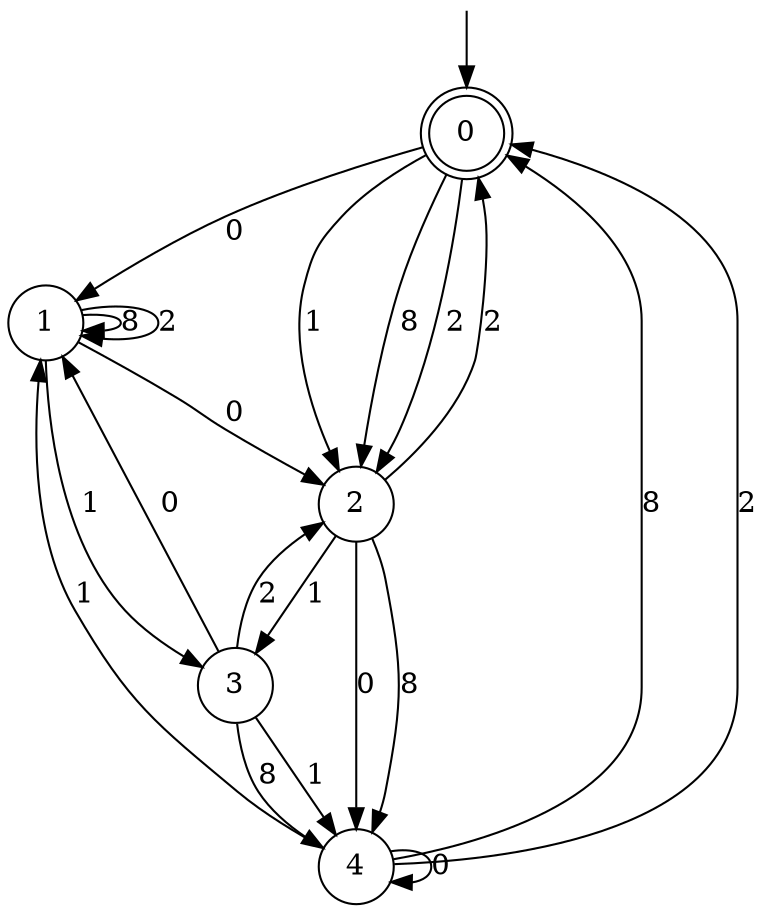 digraph g {

	s0 [shape="doublecircle" label="0"];
	s1 [shape="circle" label="1"];
	s2 [shape="circle" label="2"];
	s3 [shape="circle" label="3"];
	s4 [shape="circle" label="4"];
	s0 -> s1 [label="0"];
	s0 -> s2 [label="1"];
	s0 -> s2 [label="8"];
	s0 -> s2 [label="2"];
	s1 -> s2 [label="0"];
	s1 -> s3 [label="1"];
	s1 -> s1 [label="8"];
	s1 -> s1 [label="2"];
	s2 -> s4 [label="0"];
	s2 -> s3 [label="1"];
	s2 -> s4 [label="8"];
	s2 -> s0 [label="2"];
	s3 -> s1 [label="0"];
	s3 -> s4 [label="1"];
	s3 -> s4 [label="8"];
	s3 -> s2 [label="2"];
	s4 -> s4 [label="0"];
	s4 -> s1 [label="1"];
	s4 -> s0 [label="8"];
	s4 -> s0 [label="2"];

__start0 [label="" shape="none" width="0" height="0"];
__start0 -> s0;

}
